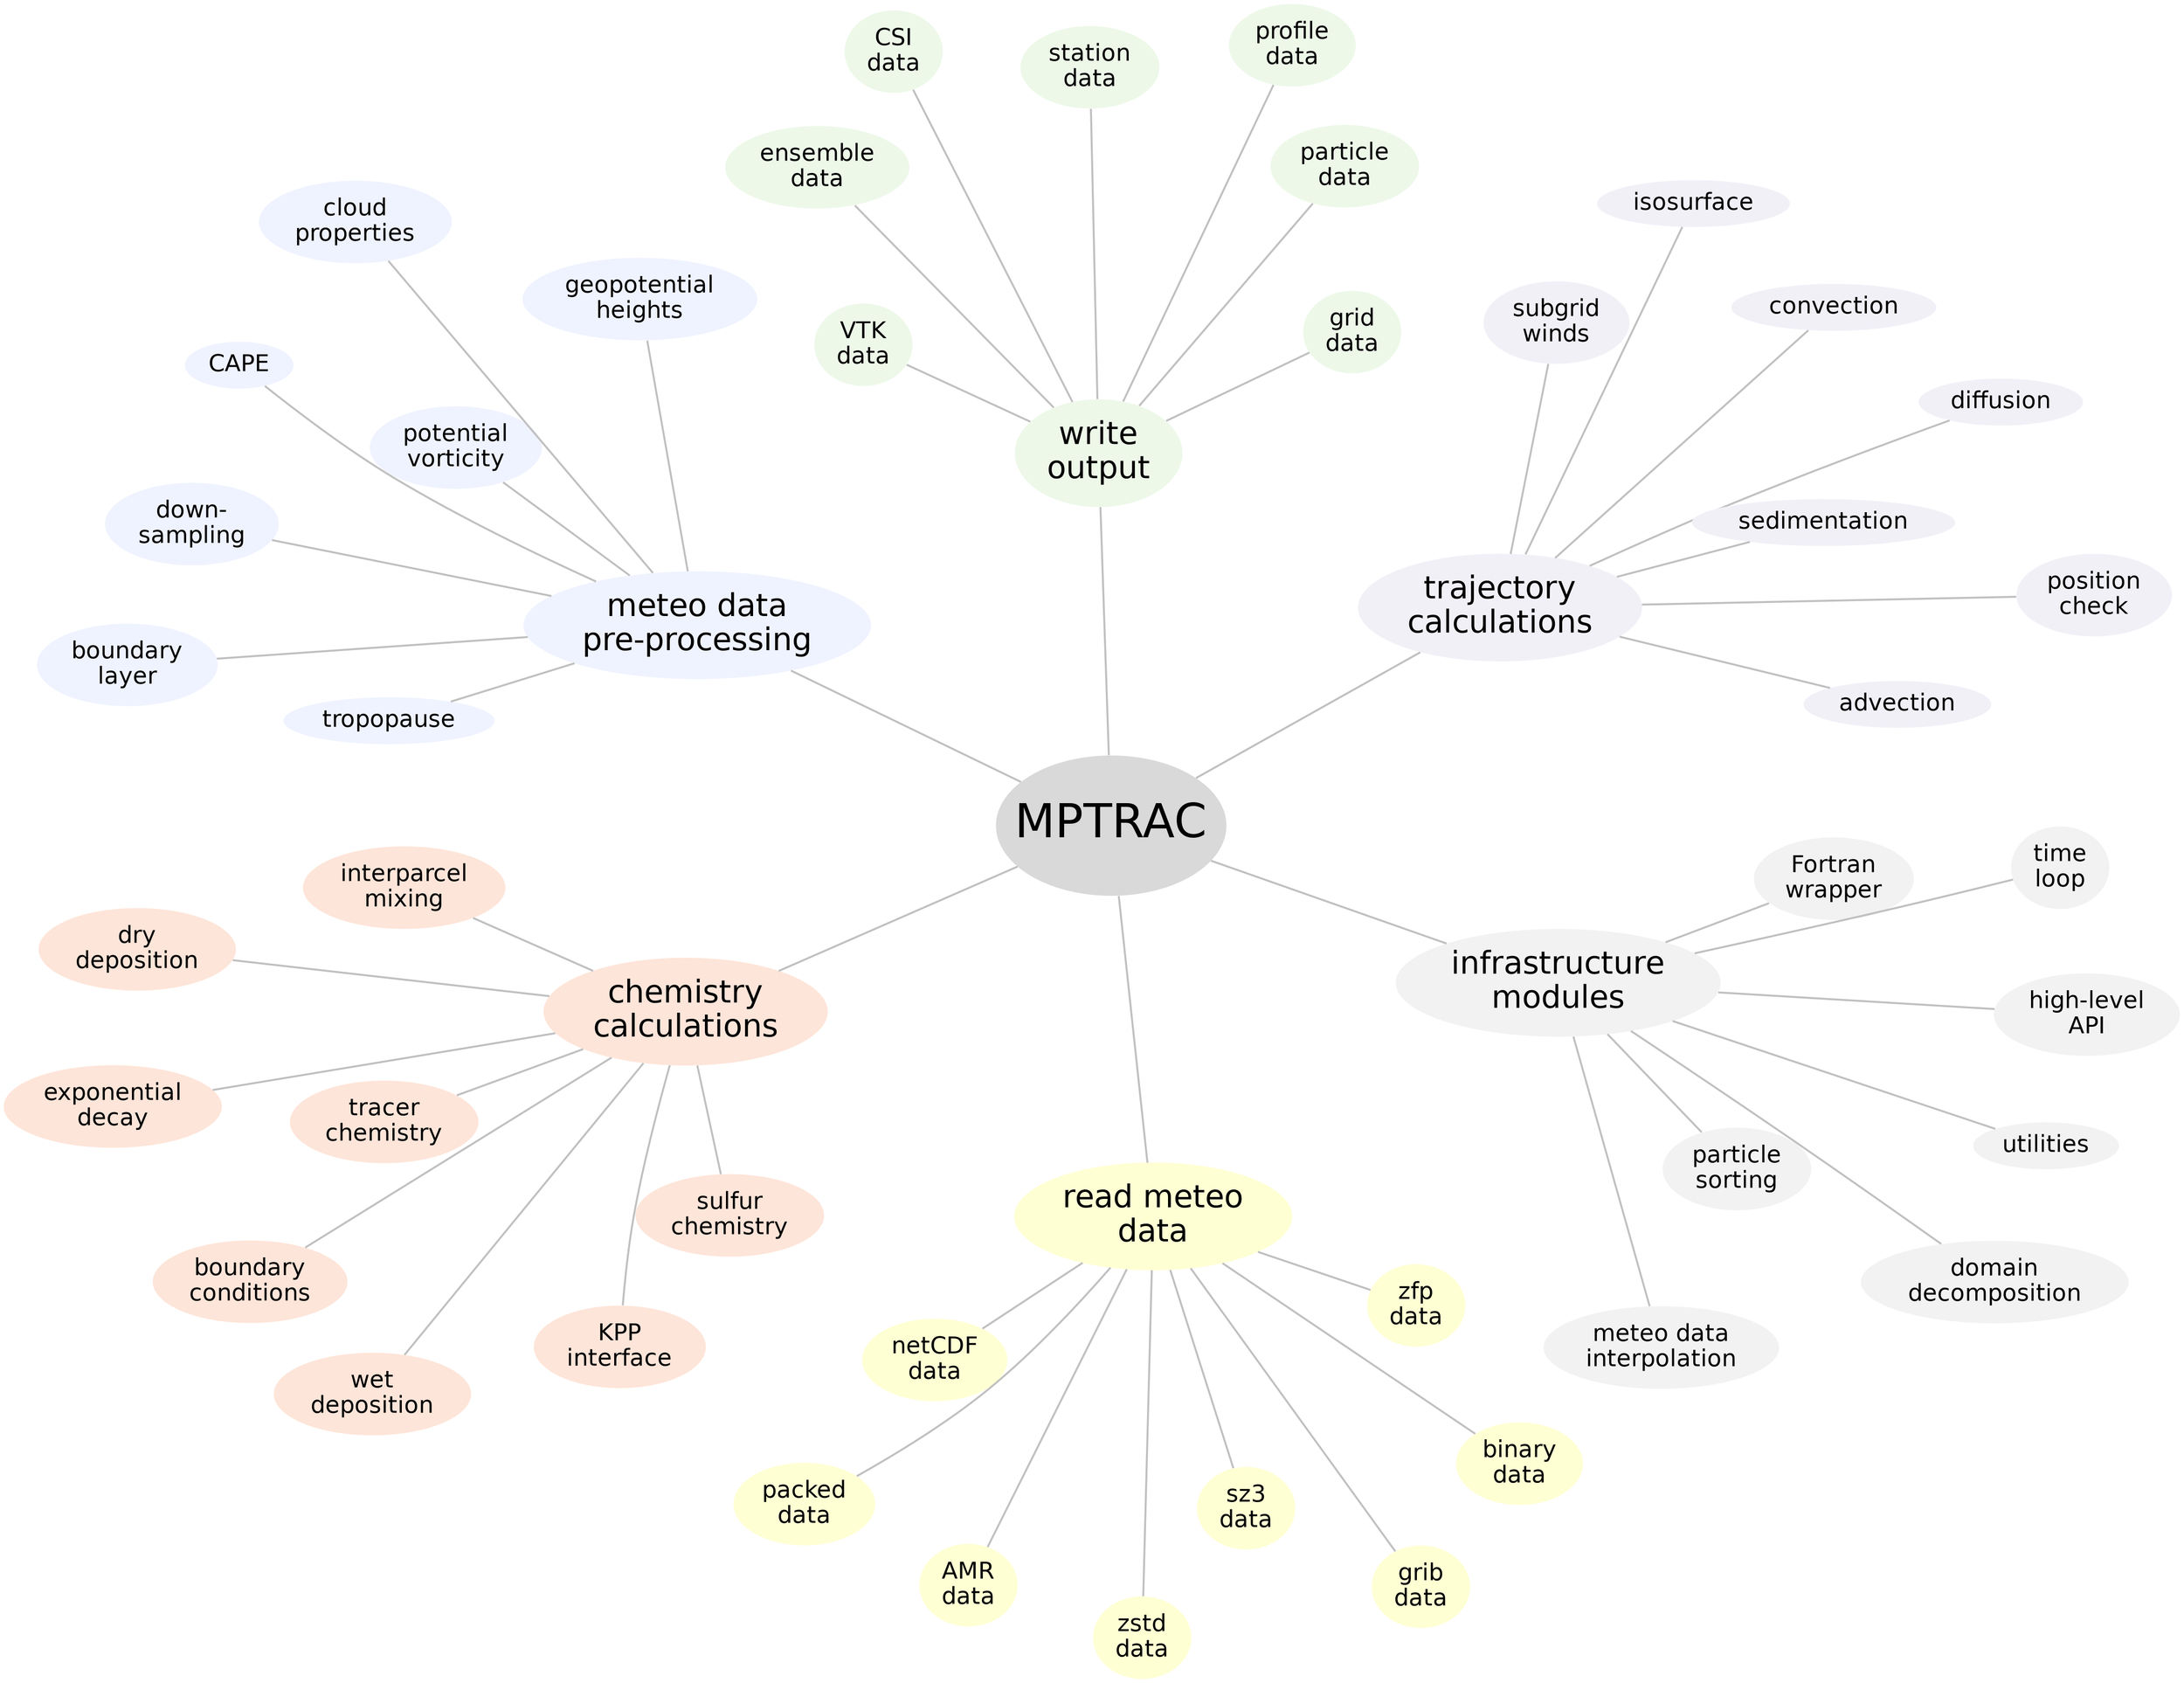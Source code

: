 graph MPTRAC {

  edge [penwidth=2 color="gray"]
  node [style="filled" penwidth=0 fillcolor="gray85" fontname="Helvetica" fontcolor="black" fontsize=24]
  layout=neato;
  start=0;
  margin=0;
  overlap=false;
  splines=true;
  ratio=0.75;
  
  MPTRAC -- {
    "infrastructure\nmodules"
    "trajectory\ncalculations"
    "chemistry\ncalculations"
    "read meteo\ndata"
    "write\noutput"
    "meteo data\npre-processing"
  }
  MPTRAC [fontsize=48 height=2]
  "infrastructure\nmodules" [fontsize=32 fillcolor="gray95"]
  "trajectory\ncalculations" [fontsize=32 colorscheme=purples5 fillcolor=1]
  "chemistry\ncalculations" [fontsize=32 colorscheme=reds5 fillcolor=1]
  "read meteo\ndata" [fontsize=32 colorscheme=ylorbr5 fillcolor=1]
  "write\noutput" [fontsize=32 colorscheme=greens5 fillcolor=1]
  "meteo data\npre-processing" [fontsize=32 colorscheme=blues5 fillcolor=1]


  "infrastructure\nmodules" -- {
    "Fortran\nwrapper"
    "high-level\nAPI"
    "domain\ndecomposition"
    "meteo data\ninterpolation"
    "particle\nsorting"
    "time\nloop"
    "utilities"
  }
    "Fortran\nwrapper" [fillcolor="gray95"]
    "high-level\nAPI" [fillcolor="gray95"]
    "domain\ndecomposition" [fillcolor="gray95"]
    "meteo data\ninterpolation" [fillcolor="gray95"]
    "particle\nsorting" [fillcolor="gray95"]
    "time\nloop" [fillcolor="gray95"]
    "utilities" [fillcolor="gray95"]


  "read meteo\ndata" -- {
    "AMR\ndata"
    "binary\ndata"
    "grib\ndata"
    "netCDF\ndata"
    "packed\ndata"
    "zstd\ndata"
    "zfp\ndata"
    "sz3\ndata"
  }
    "AMR\ndata" [colorscheme=ylorbr5 fillcolor=1]
    "binary\ndata" [colorscheme=ylorbr5 fillcolor=1]
    "grib\ndata" [colorscheme=ylorbr5 fillcolor=1]
    "netCDF\ndata" [colorscheme=ylorbr5 fillcolor=1]
    "packed\ndata" [colorscheme=ylorbr5 fillcolor=1]
    "zstd\ndata" [colorscheme=ylorbr5 fillcolor=1]
    "zfp\ndata" [colorscheme=ylorbr5 fillcolor=1]
    "sz3\ndata" [colorscheme=ylorbr5 fillcolor=1]
 
  "write\noutput" -- {
    "CSI\ndata"
    "ensemble\ndata"
    "grid\ndata"
    "particle\ndata"
    "profile\ndata"
    "station\ndata"
    "VTK\ndata"
  }
    "CSI\ndata" [colorscheme=greens5 fillcolor=1]
    "ensemble\ndata" [colorscheme=greens5 fillcolor=1]
    "grid\ndata" [colorscheme=greens5 fillcolor=1]
    "particle\ndata" [colorscheme=greens5 fillcolor=1]
    "profile\ndata" [colorscheme=greens5 fillcolor=1]
    "station\ndata" [colorscheme=greens5 fillcolor=1]
    "VTK\ndata" [colorscheme=greens5 fillcolor=1]


  "meteo data\npre-processing" -- {
    "geopotential\nheights"
    "potential\nvorticity"
    "CAPE"
    "boundary\nlayer"
    "cloud\nproperties"
    "tropopause"
    "down-\nsampling"
  }
    "geopotential\nheights" [colorscheme=blues5 fillcolor=1]
    "potential\nvorticity" [colorscheme=blues5 fillcolor=1]
    "CAPE" [colorscheme=blues5 fillcolor=1]
    "boundary\nlayer" [colorscheme=blues5 fillcolor=1]
    "cloud\nproperties" [colorscheme=blues5 fillcolor=1]
    "tropopause" [colorscheme=blues5 fillcolor=1]
    "down-\nsampling" [colorscheme=blues5 fillcolor=1]


  "trajectory\ncalculations" -- {
    "position\ncheck"
    "advection"
    "diffusion"
    "subgrid\nwinds"
    "convection"
    "sedimentation"
    "isosurface"
  }
    "position\ncheck" [colorscheme=purples5 fillcolor=1]
    "advection" [colorscheme=purples5 fillcolor=1]
    "diffusion" [colorscheme=purples5 fillcolor=1]
    "subgrid\nwinds" [colorscheme=purples5 fillcolor=1]
    "convection" [colorscheme=purples5 fillcolor=1]
    "sedimentation" [colorscheme=purples5 fillcolor=1]
    "isosurface" [colorscheme=purples5 fillcolor=1]


  "chemistry\ncalculations" -- {
    "boundary\nconditions"
    "interparcel\nmixing"
    "exponential\ndecay"
    "sulfur\nchemistry"
    "tracer\nchemistry"
    "KPP\ninterface"
    "dry\ndeposition"
    "wet\ndeposition"
  }
    "boundary\nconditions" [colorscheme=reds5 fillcolor=1]
    "interparcel\nmixing" [colorscheme=reds5 fillcolor=1]
    "exponential\ndecay" [colorscheme=reds5 fillcolor=1]
    "sulfur\nchemistry" [colorscheme=reds5 fillcolor=1]
    "tracer\nchemistry" [colorscheme=reds5 fillcolor=1]
    "KPP\ninterface" [colorscheme=reds5 fillcolor=1]
    "dry\ndeposition" [colorscheme=reds5 fillcolor=1]
    "wet\ndeposition" [colorscheme=reds5 fillcolor=1]

}
